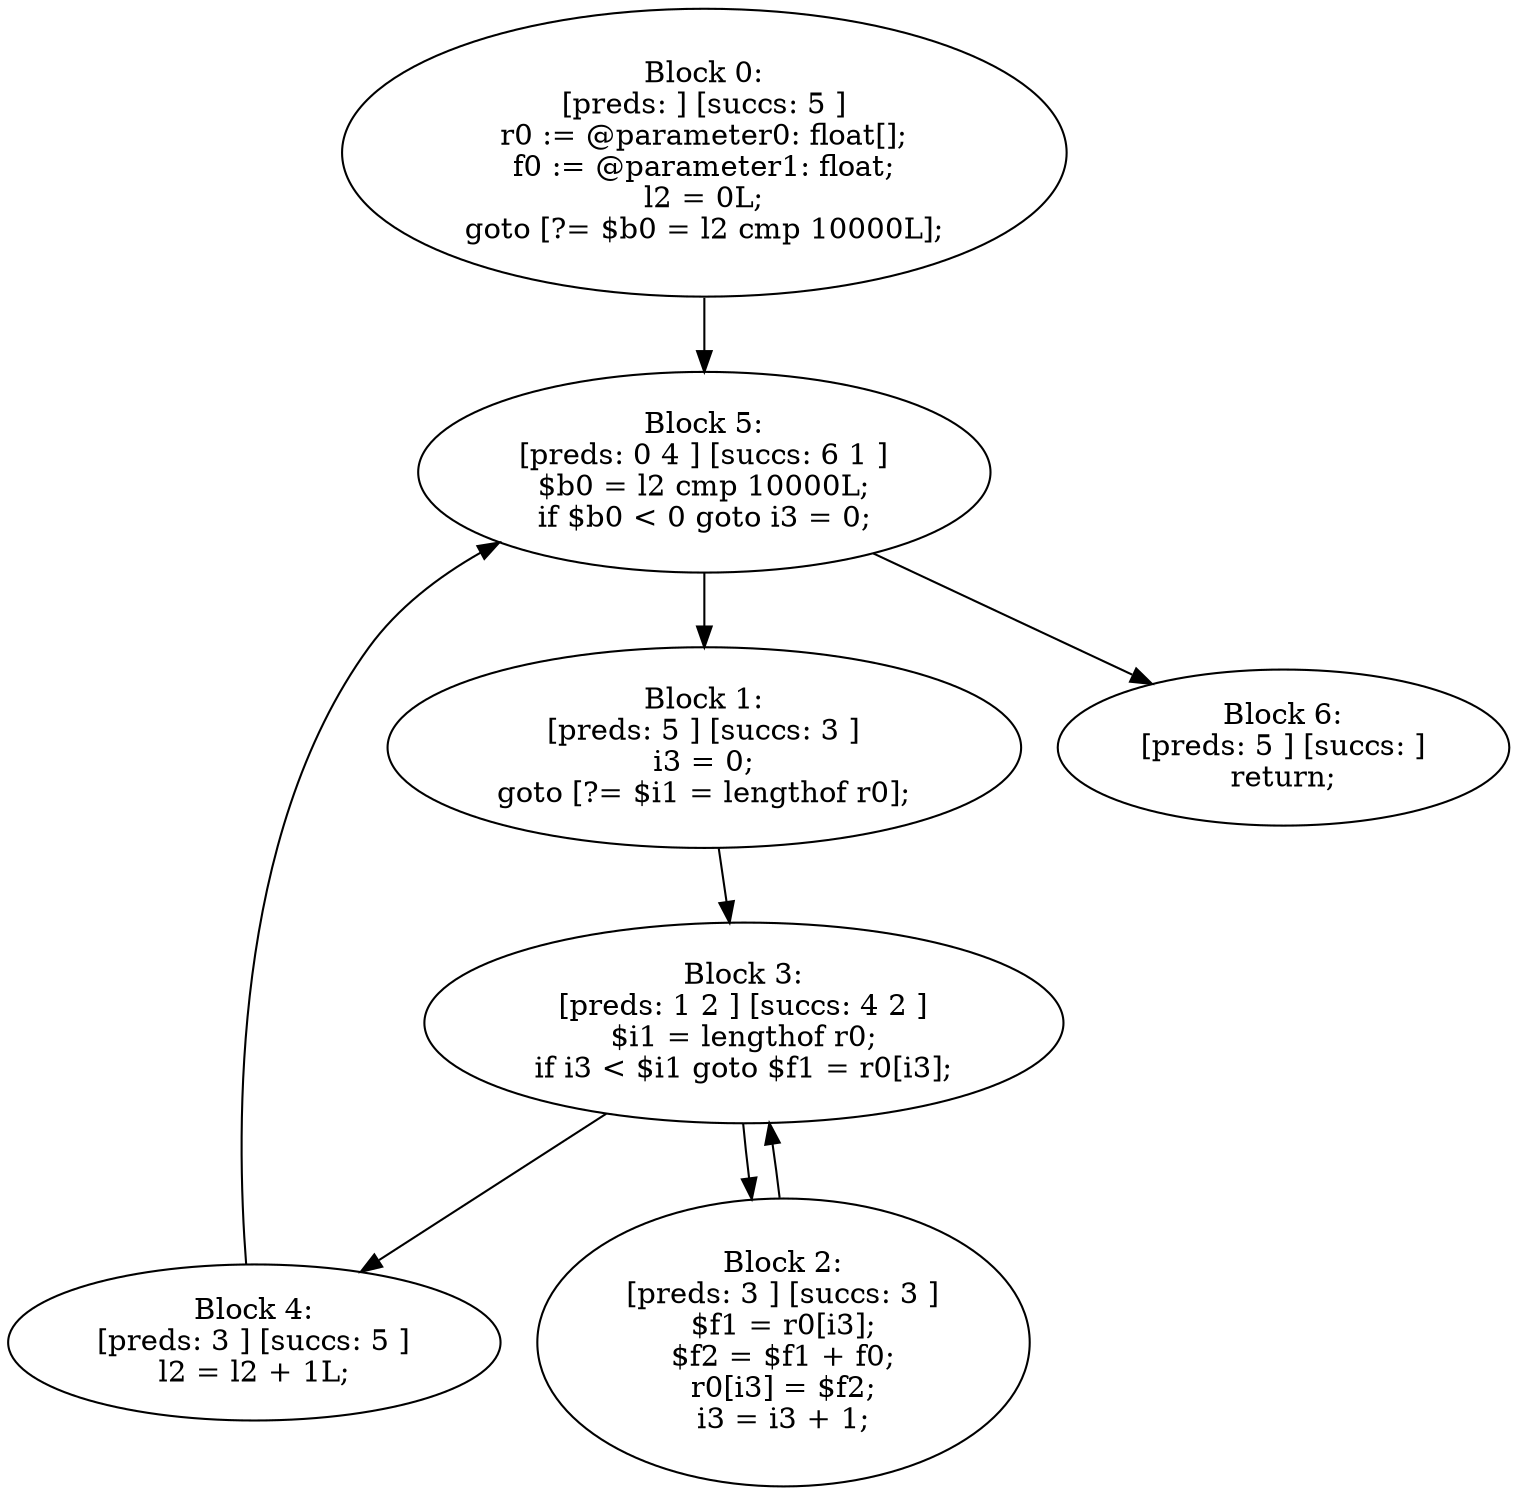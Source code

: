digraph "unitGraph" {
    "Block 0:
[preds: ] [succs: 5 ]
r0 := @parameter0: float[];
f0 := @parameter1: float;
l2 = 0L;
goto [?= $b0 = l2 cmp 10000L];
"
    "Block 1:
[preds: 5 ] [succs: 3 ]
i3 = 0;
goto [?= $i1 = lengthof r0];
"
    "Block 2:
[preds: 3 ] [succs: 3 ]
$f1 = r0[i3];
$f2 = $f1 + f0;
r0[i3] = $f2;
i3 = i3 + 1;
"
    "Block 3:
[preds: 1 2 ] [succs: 4 2 ]
$i1 = lengthof r0;
if i3 < $i1 goto $f1 = r0[i3];
"
    "Block 4:
[preds: 3 ] [succs: 5 ]
l2 = l2 + 1L;
"
    "Block 5:
[preds: 0 4 ] [succs: 6 1 ]
$b0 = l2 cmp 10000L;
if $b0 < 0 goto i3 = 0;
"
    "Block 6:
[preds: 5 ] [succs: ]
return;
"
    "Block 0:
[preds: ] [succs: 5 ]
r0 := @parameter0: float[];
f0 := @parameter1: float;
l2 = 0L;
goto [?= $b0 = l2 cmp 10000L];
"->"Block 5:
[preds: 0 4 ] [succs: 6 1 ]
$b0 = l2 cmp 10000L;
if $b0 < 0 goto i3 = 0;
";
    "Block 1:
[preds: 5 ] [succs: 3 ]
i3 = 0;
goto [?= $i1 = lengthof r0];
"->"Block 3:
[preds: 1 2 ] [succs: 4 2 ]
$i1 = lengthof r0;
if i3 < $i1 goto $f1 = r0[i3];
";
    "Block 2:
[preds: 3 ] [succs: 3 ]
$f1 = r0[i3];
$f2 = $f1 + f0;
r0[i3] = $f2;
i3 = i3 + 1;
"->"Block 3:
[preds: 1 2 ] [succs: 4 2 ]
$i1 = lengthof r0;
if i3 < $i1 goto $f1 = r0[i3];
";
    "Block 3:
[preds: 1 2 ] [succs: 4 2 ]
$i1 = lengthof r0;
if i3 < $i1 goto $f1 = r0[i3];
"->"Block 4:
[preds: 3 ] [succs: 5 ]
l2 = l2 + 1L;
";
    "Block 3:
[preds: 1 2 ] [succs: 4 2 ]
$i1 = lengthof r0;
if i3 < $i1 goto $f1 = r0[i3];
"->"Block 2:
[preds: 3 ] [succs: 3 ]
$f1 = r0[i3];
$f2 = $f1 + f0;
r0[i3] = $f2;
i3 = i3 + 1;
";
    "Block 4:
[preds: 3 ] [succs: 5 ]
l2 = l2 + 1L;
"->"Block 5:
[preds: 0 4 ] [succs: 6 1 ]
$b0 = l2 cmp 10000L;
if $b0 < 0 goto i3 = 0;
";
    "Block 5:
[preds: 0 4 ] [succs: 6 1 ]
$b0 = l2 cmp 10000L;
if $b0 < 0 goto i3 = 0;
"->"Block 6:
[preds: 5 ] [succs: ]
return;
";
    "Block 5:
[preds: 0 4 ] [succs: 6 1 ]
$b0 = l2 cmp 10000L;
if $b0 < 0 goto i3 = 0;
"->"Block 1:
[preds: 5 ] [succs: 3 ]
i3 = 0;
goto [?= $i1 = lengthof r0];
";
}
